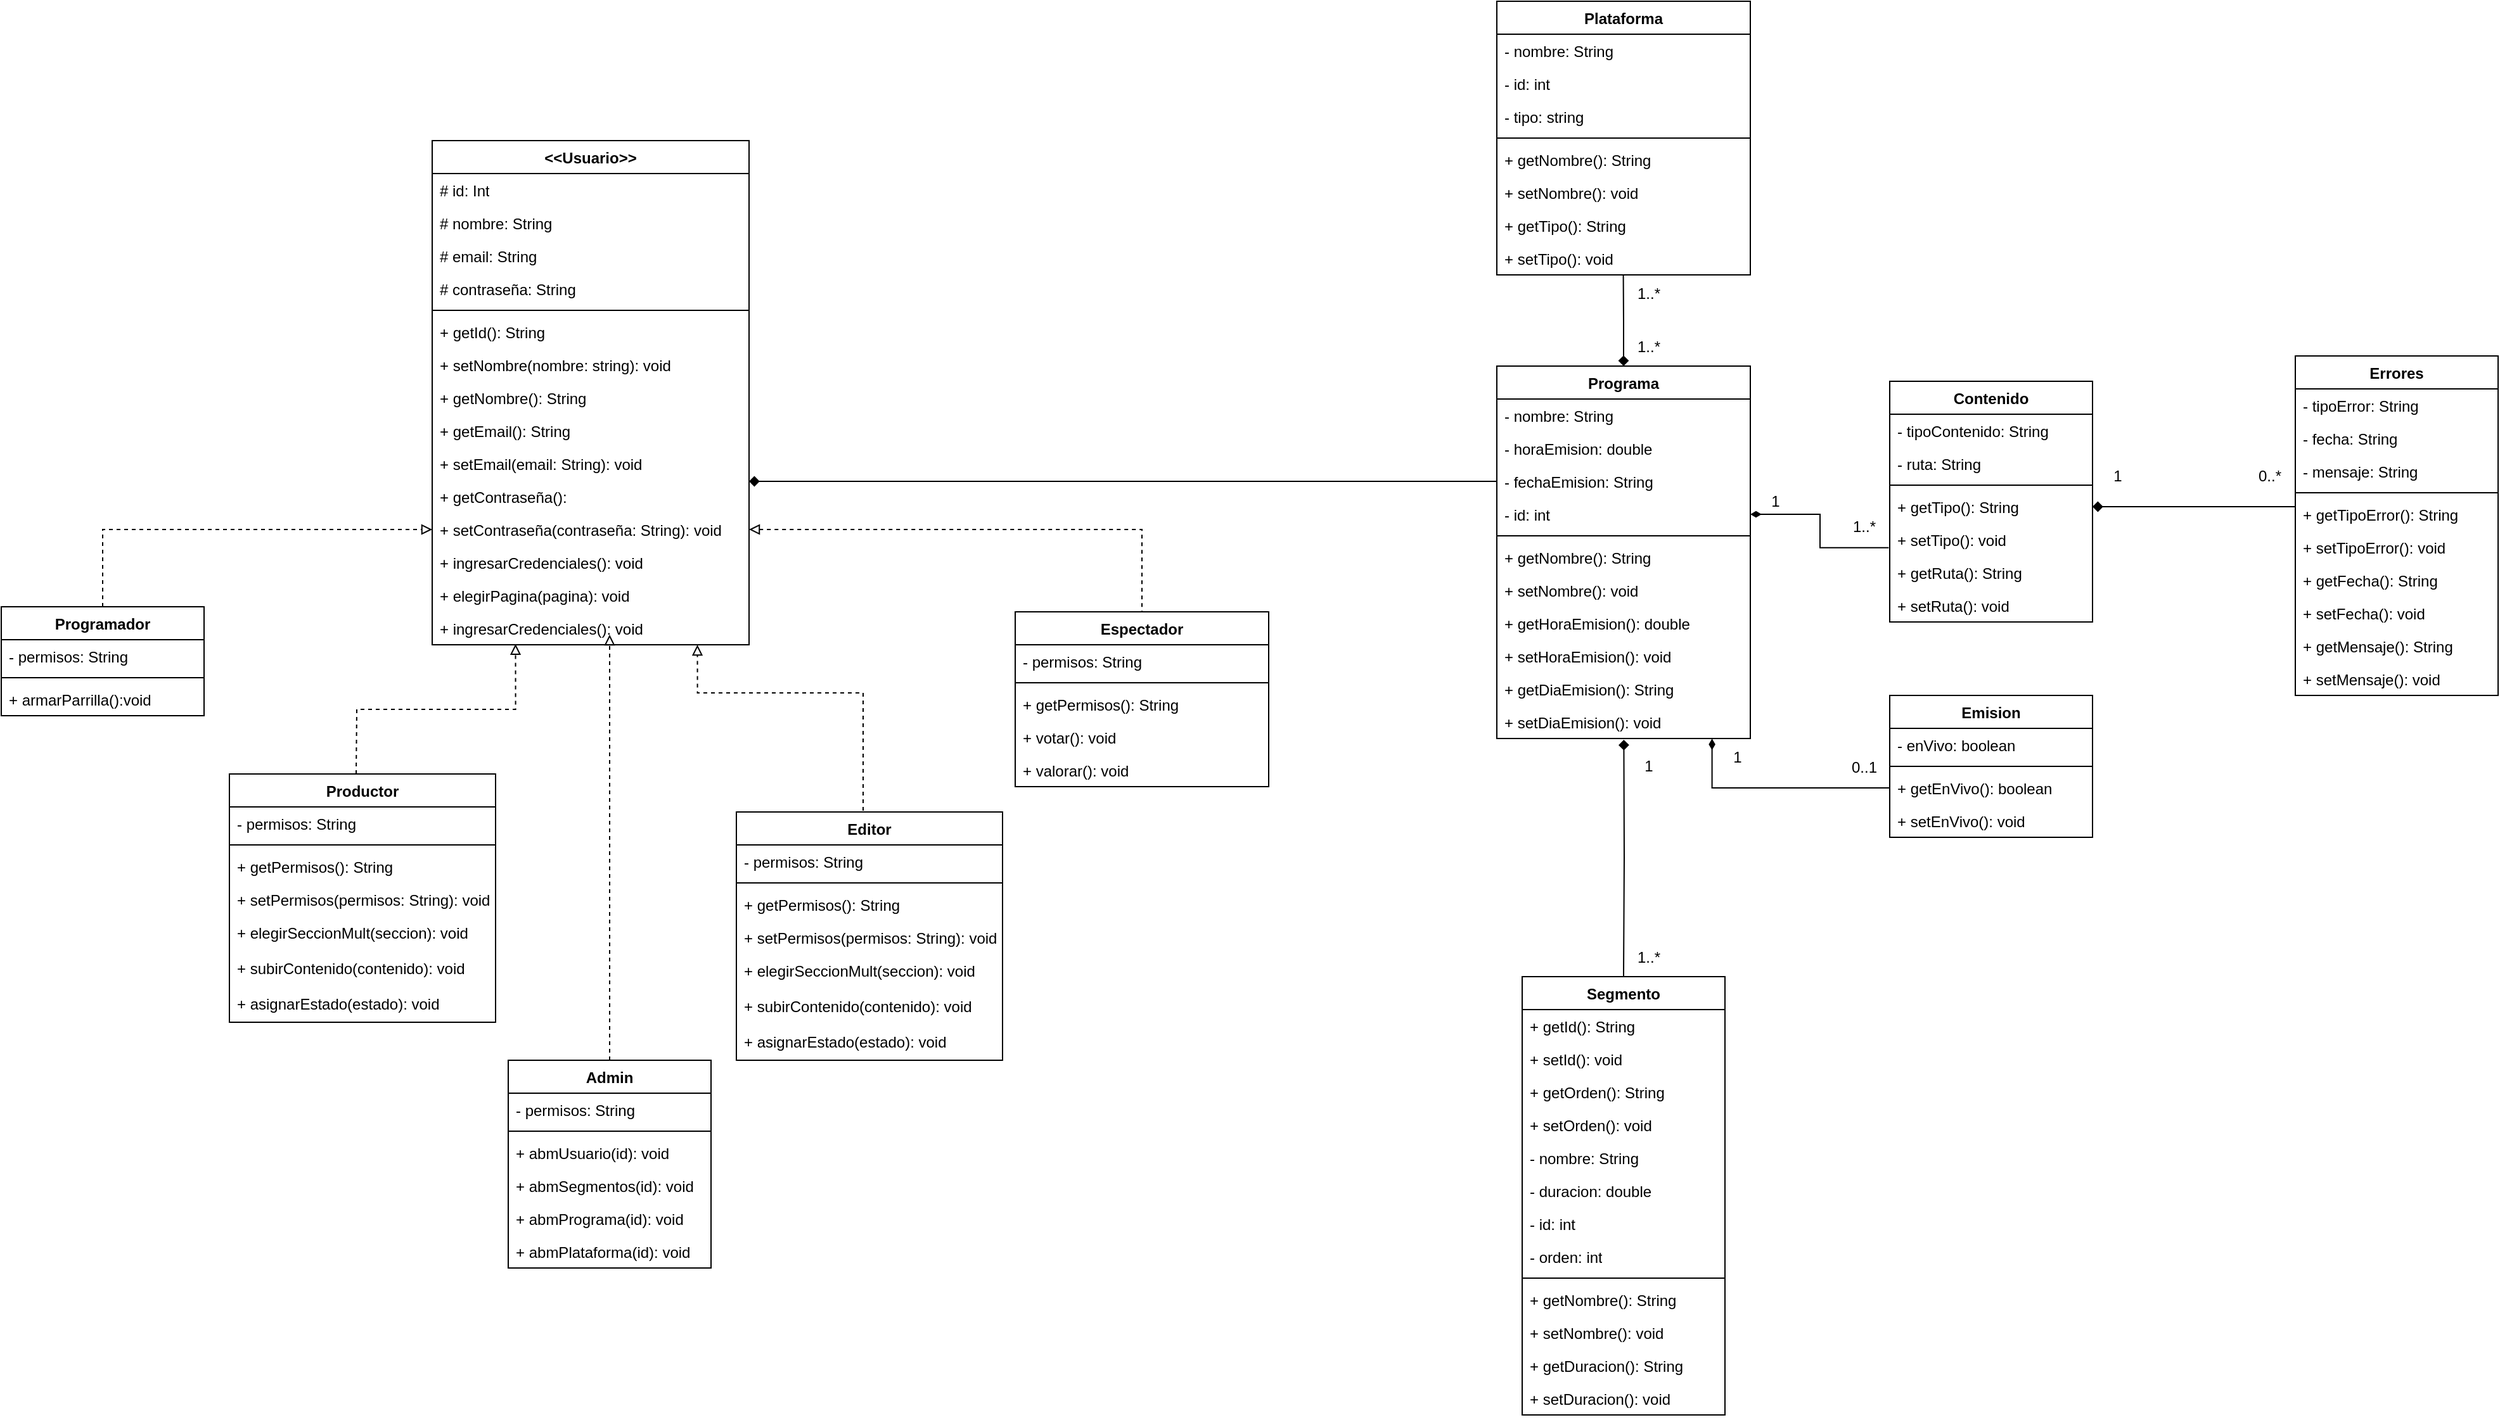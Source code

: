<mxfile version="28.2.7">
  <diagram name="Página-1" id="DUfIWcrAdOM1s5DsT9eC">
    <mxGraphModel dx="1106" dy="605" grid="1" gridSize="10" guides="1" tooltips="1" connect="1" arrows="1" fold="1" page="1" pageScale="1" pageWidth="827" pageHeight="1169" math="0" shadow="0">
      <root>
        <mxCell id="0" />
        <mxCell id="1" parent="0" />
        <mxCell id="PVUA96KMSHRxaUoYjwQv-1" value="Programa" style="swimlane;fontStyle=1;align=center;verticalAlign=top;childLayout=stackLayout;horizontal=1;startSize=26;horizontalStack=0;resizeParent=1;resizeParentMax=0;resizeLast=0;collapsible=1;marginBottom=0;whiteSpace=wrap;html=1;" vertex="1" parent="1">
          <mxGeometry x="1420" y="308" width="200" height="294" as="geometry" />
        </mxCell>
        <mxCell id="PVUA96KMSHRxaUoYjwQv-2" value="- nombre: String" style="text;strokeColor=none;fillColor=none;align=left;verticalAlign=top;spacingLeft=4;spacingRight=4;overflow=hidden;rotatable=0;points=[[0,0.5],[1,0.5]];portConstraint=eastwest;whiteSpace=wrap;html=1;" vertex="1" parent="PVUA96KMSHRxaUoYjwQv-1">
          <mxGeometry y="26" width="200" height="26" as="geometry" />
        </mxCell>
        <mxCell id="PVUA96KMSHRxaUoYjwQv-3" value="- horaEmision: double" style="text;strokeColor=none;fillColor=none;align=left;verticalAlign=top;spacingLeft=4;spacingRight=4;overflow=hidden;rotatable=0;points=[[0,0.5],[1,0.5]];portConstraint=eastwest;whiteSpace=wrap;html=1;" vertex="1" parent="PVUA96KMSHRxaUoYjwQv-1">
          <mxGeometry y="52" width="200" height="26" as="geometry" />
        </mxCell>
        <mxCell id="PVUA96KMSHRxaUoYjwQv-4" value="- fechaEmision: String" style="text;strokeColor=none;fillColor=none;align=left;verticalAlign=top;spacingLeft=4;spacingRight=4;overflow=hidden;rotatable=0;points=[[0,0.5],[1,0.5]];portConstraint=eastwest;whiteSpace=wrap;html=1;" vertex="1" parent="PVUA96KMSHRxaUoYjwQv-1">
          <mxGeometry y="78" width="200" height="26" as="geometry" />
        </mxCell>
        <mxCell id="PVUA96KMSHRxaUoYjwQv-5" value="- id: int" style="text;strokeColor=none;fillColor=none;align=left;verticalAlign=top;spacingLeft=4;spacingRight=4;overflow=hidden;rotatable=0;points=[[0,0.5],[1,0.5]];portConstraint=eastwest;whiteSpace=wrap;html=1;" vertex="1" parent="PVUA96KMSHRxaUoYjwQv-1">
          <mxGeometry y="104" width="200" height="26" as="geometry" />
        </mxCell>
        <mxCell id="PVUA96KMSHRxaUoYjwQv-6" value="" style="line;strokeWidth=1;fillColor=none;align=left;verticalAlign=middle;spacingTop=-1;spacingLeft=3;spacingRight=3;rotatable=0;labelPosition=right;points=[];portConstraint=eastwest;strokeColor=inherit;" vertex="1" parent="PVUA96KMSHRxaUoYjwQv-1">
          <mxGeometry y="130" width="200" height="8" as="geometry" />
        </mxCell>
        <mxCell id="PVUA96KMSHRxaUoYjwQv-7" value="+ getNombre(): String" style="text;strokeColor=none;fillColor=none;align=left;verticalAlign=top;spacingLeft=4;spacingRight=4;overflow=hidden;rotatable=0;points=[[0,0.5],[1,0.5]];portConstraint=eastwest;whiteSpace=wrap;html=1;" vertex="1" parent="PVUA96KMSHRxaUoYjwQv-1">
          <mxGeometry y="138" width="200" height="26" as="geometry" />
        </mxCell>
        <mxCell id="PVUA96KMSHRxaUoYjwQv-8" value="+ setNombre(): void" style="text;strokeColor=none;fillColor=none;align=left;verticalAlign=top;spacingLeft=4;spacingRight=4;overflow=hidden;rotatable=0;points=[[0,0.5],[1,0.5]];portConstraint=eastwest;whiteSpace=wrap;html=1;" vertex="1" parent="PVUA96KMSHRxaUoYjwQv-1">
          <mxGeometry y="164" width="200" height="26" as="geometry" />
        </mxCell>
        <mxCell id="PVUA96KMSHRxaUoYjwQv-9" value="+ getHoraEmision(): double" style="text;strokeColor=none;fillColor=none;align=left;verticalAlign=top;spacingLeft=4;spacingRight=4;overflow=hidden;rotatable=0;points=[[0,0.5],[1,0.5]];portConstraint=eastwest;whiteSpace=wrap;html=1;" vertex="1" parent="PVUA96KMSHRxaUoYjwQv-1">
          <mxGeometry y="190" width="200" height="26" as="geometry" />
        </mxCell>
        <mxCell id="PVUA96KMSHRxaUoYjwQv-10" value="+ setHoraEmision(): void" style="text;strokeColor=none;fillColor=none;align=left;verticalAlign=top;spacingLeft=4;spacingRight=4;overflow=hidden;rotatable=0;points=[[0,0.5],[1,0.5]];portConstraint=eastwest;whiteSpace=wrap;html=1;" vertex="1" parent="PVUA96KMSHRxaUoYjwQv-1">
          <mxGeometry y="216" width="200" height="26" as="geometry" />
        </mxCell>
        <mxCell id="PVUA96KMSHRxaUoYjwQv-11" value="+ getDiaEmision(): String" style="text;strokeColor=none;fillColor=none;align=left;verticalAlign=top;spacingLeft=4;spacingRight=4;overflow=hidden;rotatable=0;points=[[0,0.5],[1,0.5]];portConstraint=eastwest;whiteSpace=wrap;html=1;" vertex="1" parent="PVUA96KMSHRxaUoYjwQv-1">
          <mxGeometry y="242" width="200" height="26" as="geometry" />
        </mxCell>
        <mxCell id="PVUA96KMSHRxaUoYjwQv-12" value="+ setDiaEmision(): void" style="text;strokeColor=none;fillColor=none;align=left;verticalAlign=top;spacingLeft=4;spacingRight=4;overflow=hidden;rotatable=0;points=[[0,0.5],[1,0.5]];portConstraint=eastwest;whiteSpace=wrap;html=1;" vertex="1" parent="PVUA96KMSHRxaUoYjwQv-1">
          <mxGeometry y="268" width="200" height="26" as="geometry" />
        </mxCell>
        <mxCell id="PVUA96KMSHRxaUoYjwQv-13" value="Segmento" style="swimlane;fontStyle=1;align=center;verticalAlign=top;childLayout=stackLayout;horizontal=1;startSize=26;horizontalStack=0;resizeParent=1;resizeParentMax=0;resizeLast=0;collapsible=1;marginBottom=0;whiteSpace=wrap;html=1;" vertex="1" parent="1">
          <mxGeometry x="1440" y="790" width="160" height="346" as="geometry" />
        </mxCell>
        <mxCell id="PVUA96KMSHRxaUoYjwQv-14" value="+ getId(): String" style="text;strokeColor=none;fillColor=none;align=left;verticalAlign=top;spacingLeft=4;spacingRight=4;overflow=hidden;rotatable=0;points=[[0,0.5],[1,0.5]];portConstraint=eastwest;whiteSpace=wrap;html=1;" vertex="1" parent="PVUA96KMSHRxaUoYjwQv-13">
          <mxGeometry y="26" width="160" height="26" as="geometry" />
        </mxCell>
        <mxCell id="PVUA96KMSHRxaUoYjwQv-15" value="+ setId(): void" style="text;strokeColor=none;fillColor=none;align=left;verticalAlign=top;spacingLeft=4;spacingRight=4;overflow=hidden;rotatable=0;points=[[0,0.5],[1,0.5]];portConstraint=eastwest;whiteSpace=wrap;html=1;" vertex="1" parent="PVUA96KMSHRxaUoYjwQv-13">
          <mxGeometry y="52" width="160" height="26" as="geometry" />
        </mxCell>
        <mxCell id="PVUA96KMSHRxaUoYjwQv-16" value="+ getOrden(): String" style="text;strokeColor=none;fillColor=none;align=left;verticalAlign=top;spacingLeft=4;spacingRight=4;overflow=hidden;rotatable=0;points=[[0,0.5],[1,0.5]];portConstraint=eastwest;whiteSpace=wrap;html=1;" vertex="1" parent="PVUA96KMSHRxaUoYjwQv-13">
          <mxGeometry y="78" width="160" height="26" as="geometry" />
        </mxCell>
        <mxCell id="PVUA96KMSHRxaUoYjwQv-17" value="+ setOrden(): void" style="text;strokeColor=none;fillColor=none;align=left;verticalAlign=top;spacingLeft=4;spacingRight=4;overflow=hidden;rotatable=0;points=[[0,0.5],[1,0.5]];portConstraint=eastwest;whiteSpace=wrap;html=1;" vertex="1" parent="PVUA96KMSHRxaUoYjwQv-13">
          <mxGeometry y="104" width="160" height="26" as="geometry" />
        </mxCell>
        <mxCell id="PVUA96KMSHRxaUoYjwQv-18" value="- nombre: String" style="text;strokeColor=none;fillColor=none;align=left;verticalAlign=top;spacingLeft=4;spacingRight=4;overflow=hidden;rotatable=0;points=[[0,0.5],[1,0.5]];portConstraint=eastwest;whiteSpace=wrap;html=1;" vertex="1" parent="PVUA96KMSHRxaUoYjwQv-13">
          <mxGeometry y="130" width="160" height="26" as="geometry" />
        </mxCell>
        <mxCell id="PVUA96KMSHRxaUoYjwQv-19" value="- duracion: double" style="text;strokeColor=none;fillColor=none;align=left;verticalAlign=top;spacingLeft=4;spacingRight=4;overflow=hidden;rotatable=0;points=[[0,0.5],[1,0.5]];portConstraint=eastwest;whiteSpace=wrap;html=1;" vertex="1" parent="PVUA96KMSHRxaUoYjwQv-13">
          <mxGeometry y="156" width="160" height="26" as="geometry" />
        </mxCell>
        <mxCell id="PVUA96KMSHRxaUoYjwQv-20" value="- id: int" style="text;strokeColor=none;fillColor=none;align=left;verticalAlign=top;spacingLeft=4;spacingRight=4;overflow=hidden;rotatable=0;points=[[0,0.5],[1,0.5]];portConstraint=eastwest;whiteSpace=wrap;html=1;" vertex="1" parent="PVUA96KMSHRxaUoYjwQv-13">
          <mxGeometry y="182" width="160" height="26" as="geometry" />
        </mxCell>
        <mxCell id="PVUA96KMSHRxaUoYjwQv-21" value="- orden: int" style="text;strokeColor=none;fillColor=none;align=left;verticalAlign=top;spacingLeft=4;spacingRight=4;overflow=hidden;rotatable=0;points=[[0,0.5],[1,0.5]];portConstraint=eastwest;whiteSpace=wrap;html=1;" vertex="1" parent="PVUA96KMSHRxaUoYjwQv-13">
          <mxGeometry y="208" width="160" height="26" as="geometry" />
        </mxCell>
        <mxCell id="PVUA96KMSHRxaUoYjwQv-22" value="" style="line;strokeWidth=1;fillColor=none;align=left;verticalAlign=middle;spacingTop=-1;spacingLeft=3;spacingRight=3;rotatable=0;labelPosition=right;points=[];portConstraint=eastwest;strokeColor=inherit;" vertex="1" parent="PVUA96KMSHRxaUoYjwQv-13">
          <mxGeometry y="234" width="160" height="8" as="geometry" />
        </mxCell>
        <mxCell id="PVUA96KMSHRxaUoYjwQv-23" value="+ getNombre(): String" style="text;strokeColor=none;fillColor=none;align=left;verticalAlign=top;spacingLeft=4;spacingRight=4;overflow=hidden;rotatable=0;points=[[0,0.5],[1,0.5]];portConstraint=eastwest;whiteSpace=wrap;html=1;" vertex="1" parent="PVUA96KMSHRxaUoYjwQv-13">
          <mxGeometry y="242" width="160" height="26" as="geometry" />
        </mxCell>
        <mxCell id="PVUA96KMSHRxaUoYjwQv-24" value="+ setNombre(): void" style="text;strokeColor=none;fillColor=none;align=left;verticalAlign=top;spacingLeft=4;spacingRight=4;overflow=hidden;rotatable=0;points=[[0,0.5],[1,0.5]];portConstraint=eastwest;whiteSpace=wrap;html=1;" vertex="1" parent="PVUA96KMSHRxaUoYjwQv-13">
          <mxGeometry y="268" width="160" height="26" as="geometry" />
        </mxCell>
        <mxCell id="PVUA96KMSHRxaUoYjwQv-25" value="+ getDuracion(): String" style="text;strokeColor=none;fillColor=none;align=left;verticalAlign=top;spacingLeft=4;spacingRight=4;overflow=hidden;rotatable=0;points=[[0,0.5],[1,0.5]];portConstraint=eastwest;whiteSpace=wrap;html=1;" vertex="1" parent="PVUA96KMSHRxaUoYjwQv-13">
          <mxGeometry y="294" width="160" height="26" as="geometry" />
        </mxCell>
        <mxCell id="PVUA96KMSHRxaUoYjwQv-26" value="+ setDuracion(): void" style="text;strokeColor=none;fillColor=none;align=left;verticalAlign=top;spacingLeft=4;spacingRight=4;overflow=hidden;rotatable=0;points=[[0,0.5],[1,0.5]];portConstraint=eastwest;whiteSpace=wrap;html=1;" vertex="1" parent="PVUA96KMSHRxaUoYjwQv-13">
          <mxGeometry y="320" width="160" height="26" as="geometry" />
        </mxCell>
        <mxCell id="PVUA96KMSHRxaUoYjwQv-27" value="Contenido" style="swimlane;fontStyle=1;align=center;verticalAlign=top;childLayout=stackLayout;horizontal=1;startSize=26;horizontalStack=0;resizeParent=1;resizeParentMax=0;resizeLast=0;collapsible=1;marginBottom=0;whiteSpace=wrap;html=1;" vertex="1" parent="1">
          <mxGeometry x="1730" y="320" width="160" height="190" as="geometry" />
        </mxCell>
        <mxCell id="PVUA96KMSHRxaUoYjwQv-28" value="- tipoContenido: String" style="text;strokeColor=none;fillColor=none;align=left;verticalAlign=top;spacingLeft=4;spacingRight=4;overflow=hidden;rotatable=0;points=[[0,0.5],[1,0.5]];portConstraint=eastwest;whiteSpace=wrap;html=1;" vertex="1" parent="PVUA96KMSHRxaUoYjwQv-27">
          <mxGeometry y="26" width="160" height="26" as="geometry" />
        </mxCell>
        <mxCell id="PVUA96KMSHRxaUoYjwQv-29" value="- ruta: String" style="text;strokeColor=none;fillColor=none;align=left;verticalAlign=top;spacingLeft=4;spacingRight=4;overflow=hidden;rotatable=0;points=[[0,0.5],[1,0.5]];portConstraint=eastwest;whiteSpace=wrap;html=1;" vertex="1" parent="PVUA96KMSHRxaUoYjwQv-27">
          <mxGeometry y="52" width="160" height="26" as="geometry" />
        </mxCell>
        <mxCell id="PVUA96KMSHRxaUoYjwQv-30" value="" style="line;strokeWidth=1;fillColor=none;align=left;verticalAlign=middle;spacingTop=-1;spacingLeft=3;spacingRight=3;rotatable=0;labelPosition=right;points=[];portConstraint=eastwest;strokeColor=inherit;" vertex="1" parent="PVUA96KMSHRxaUoYjwQv-27">
          <mxGeometry y="78" width="160" height="8" as="geometry" />
        </mxCell>
        <mxCell id="PVUA96KMSHRxaUoYjwQv-31" value="+ getTipo(): String" style="text;strokeColor=none;fillColor=none;align=left;verticalAlign=top;spacingLeft=4;spacingRight=4;overflow=hidden;rotatable=0;points=[[0,0.5],[1,0.5]];portConstraint=eastwest;whiteSpace=wrap;html=1;" vertex="1" parent="PVUA96KMSHRxaUoYjwQv-27">
          <mxGeometry y="86" width="160" height="26" as="geometry" />
        </mxCell>
        <mxCell id="PVUA96KMSHRxaUoYjwQv-32" value="+ setTipo(): void" style="text;strokeColor=none;fillColor=none;align=left;verticalAlign=top;spacingLeft=4;spacingRight=4;overflow=hidden;rotatable=0;points=[[0,0.5],[1,0.5]];portConstraint=eastwest;whiteSpace=wrap;html=1;" vertex="1" parent="PVUA96KMSHRxaUoYjwQv-27">
          <mxGeometry y="112" width="160" height="26" as="geometry" />
        </mxCell>
        <mxCell id="PVUA96KMSHRxaUoYjwQv-33" value="+ getRuta(): String" style="text;strokeColor=none;fillColor=none;align=left;verticalAlign=top;spacingLeft=4;spacingRight=4;overflow=hidden;rotatable=0;points=[[0,0.5],[1,0.5]];portConstraint=eastwest;whiteSpace=wrap;html=1;" vertex="1" parent="PVUA96KMSHRxaUoYjwQv-27">
          <mxGeometry y="138" width="160" height="26" as="geometry" />
        </mxCell>
        <mxCell id="PVUA96KMSHRxaUoYjwQv-34" value="+ setRuta(): void" style="text;strokeColor=none;fillColor=none;align=left;verticalAlign=top;spacingLeft=4;spacingRight=4;overflow=hidden;rotatable=0;points=[[0,0.5],[1,0.5]];portConstraint=eastwest;whiteSpace=wrap;html=1;" vertex="1" parent="PVUA96KMSHRxaUoYjwQv-27">
          <mxGeometry y="164" width="160" height="26" as="geometry" />
        </mxCell>
        <mxCell id="PVUA96KMSHRxaUoYjwQv-35" value="Emision" style="swimlane;fontStyle=1;align=center;verticalAlign=top;childLayout=stackLayout;horizontal=1;startSize=26;horizontalStack=0;resizeParent=1;resizeParentMax=0;resizeLast=0;collapsible=1;marginBottom=0;whiteSpace=wrap;html=1;" vertex="1" parent="1">
          <mxGeometry x="1730" y="568" width="160" height="112" as="geometry" />
        </mxCell>
        <mxCell id="PVUA96KMSHRxaUoYjwQv-36" value="- enVivo: boolean" style="text;strokeColor=none;fillColor=none;align=left;verticalAlign=top;spacingLeft=4;spacingRight=4;overflow=hidden;rotatable=0;points=[[0,0.5],[1,0.5]];portConstraint=eastwest;whiteSpace=wrap;html=1;" vertex="1" parent="PVUA96KMSHRxaUoYjwQv-35">
          <mxGeometry y="26" width="160" height="26" as="geometry" />
        </mxCell>
        <mxCell id="PVUA96KMSHRxaUoYjwQv-37" value="" style="line;strokeWidth=1;fillColor=none;align=left;verticalAlign=middle;spacingTop=-1;spacingLeft=3;spacingRight=3;rotatable=0;labelPosition=right;points=[];portConstraint=eastwest;strokeColor=inherit;" vertex="1" parent="PVUA96KMSHRxaUoYjwQv-35">
          <mxGeometry y="52" width="160" height="8" as="geometry" />
        </mxCell>
        <mxCell id="PVUA96KMSHRxaUoYjwQv-38" value="+ getEnVivo(): boolean" style="text;strokeColor=none;fillColor=none;align=left;verticalAlign=top;spacingLeft=4;spacingRight=4;overflow=hidden;rotatable=0;points=[[0,0.5],[1,0.5]];portConstraint=eastwest;whiteSpace=wrap;html=1;" vertex="1" parent="PVUA96KMSHRxaUoYjwQv-35">
          <mxGeometry y="60" width="160" height="26" as="geometry" />
        </mxCell>
        <mxCell id="PVUA96KMSHRxaUoYjwQv-39" value="+ setEnVivo(): void" style="text;strokeColor=none;fillColor=none;align=left;verticalAlign=top;spacingLeft=4;spacingRight=4;overflow=hidden;rotatable=0;points=[[0,0.5],[1,0.5]];portConstraint=eastwest;whiteSpace=wrap;html=1;" vertex="1" parent="PVUA96KMSHRxaUoYjwQv-35">
          <mxGeometry y="86" width="160" height="26" as="geometry" />
        </mxCell>
        <mxCell id="PVUA96KMSHRxaUoYjwQv-40" value="&amp;lt;&amp;lt;Usuario&amp;gt;&amp;gt;" style="swimlane;fontStyle=1;align=center;verticalAlign=top;childLayout=stackLayout;horizontal=1;startSize=26;horizontalStack=0;resizeParent=1;resizeParentMax=0;resizeLast=0;collapsible=1;marginBottom=0;whiteSpace=wrap;html=1;" vertex="1" parent="1">
          <mxGeometry x="580" y="130" width="250" height="398" as="geometry" />
        </mxCell>
        <mxCell id="PVUA96KMSHRxaUoYjwQv-41" value="# id: Int" style="text;strokeColor=none;fillColor=none;align=left;verticalAlign=top;spacingLeft=4;spacingRight=4;overflow=hidden;rotatable=0;points=[[0,0.5],[1,0.5]];portConstraint=eastwest;whiteSpace=wrap;html=1;" vertex="1" parent="PVUA96KMSHRxaUoYjwQv-40">
          <mxGeometry y="26" width="250" height="26" as="geometry" />
        </mxCell>
        <mxCell id="PVUA96KMSHRxaUoYjwQv-42" value="# nombre: String&lt;div&gt;&lt;br&gt;&lt;/div&gt;" style="text;strokeColor=none;fillColor=none;align=left;verticalAlign=top;spacingLeft=4;spacingRight=4;overflow=hidden;rotatable=0;points=[[0,0.5],[1,0.5]];portConstraint=eastwest;whiteSpace=wrap;html=1;" vertex="1" parent="PVUA96KMSHRxaUoYjwQv-40">
          <mxGeometry y="52" width="250" height="26" as="geometry" />
        </mxCell>
        <mxCell id="PVUA96KMSHRxaUoYjwQv-43" value="# email: String&lt;div&gt;&lt;br&gt;&lt;div&gt;&lt;br&gt;&lt;/div&gt;&lt;/div&gt;" style="text;strokeColor=none;fillColor=none;align=left;verticalAlign=top;spacingLeft=4;spacingRight=4;overflow=hidden;rotatable=0;points=[[0,0.5],[1,0.5]];portConstraint=eastwest;whiteSpace=wrap;html=1;" vertex="1" parent="PVUA96KMSHRxaUoYjwQv-40">
          <mxGeometry y="78" width="250" height="26" as="geometry" />
        </mxCell>
        <mxCell id="PVUA96KMSHRxaUoYjwQv-44" value="&lt;div&gt;&lt;div&gt;# contraseña: String&lt;/div&gt;&lt;/div&gt;" style="text;strokeColor=none;fillColor=none;align=left;verticalAlign=top;spacingLeft=4;spacingRight=4;overflow=hidden;rotatable=0;points=[[0,0.5],[1,0.5]];portConstraint=eastwest;whiteSpace=wrap;html=1;" vertex="1" parent="PVUA96KMSHRxaUoYjwQv-40">
          <mxGeometry y="104" width="250" height="26" as="geometry" />
        </mxCell>
        <mxCell id="PVUA96KMSHRxaUoYjwQv-45" value="" style="line;strokeWidth=1;fillColor=none;align=left;verticalAlign=middle;spacingTop=-1;spacingLeft=3;spacingRight=3;rotatable=0;labelPosition=right;points=[];portConstraint=eastwest;strokeColor=inherit;" vertex="1" parent="PVUA96KMSHRxaUoYjwQv-40">
          <mxGeometry y="130" width="250" height="8" as="geometry" />
        </mxCell>
        <mxCell id="PVUA96KMSHRxaUoYjwQv-46" value="+ getId(): String" style="text;strokeColor=none;fillColor=none;align=left;verticalAlign=top;spacingLeft=4;spacingRight=4;overflow=hidden;rotatable=0;points=[[0,0.5],[1,0.5]];portConstraint=eastwest;whiteSpace=wrap;html=1;" vertex="1" parent="PVUA96KMSHRxaUoYjwQv-40">
          <mxGeometry y="138" width="250" height="26" as="geometry" />
        </mxCell>
        <mxCell id="PVUA96KMSHRxaUoYjwQv-47" value="+ setNombre(nombre: string): void" style="text;strokeColor=none;fillColor=none;align=left;verticalAlign=top;spacingLeft=4;spacingRight=4;overflow=hidden;rotatable=0;points=[[0,0.5],[1,0.5]];portConstraint=eastwest;whiteSpace=wrap;html=1;" vertex="1" parent="PVUA96KMSHRxaUoYjwQv-40">
          <mxGeometry y="164" width="250" height="26" as="geometry" />
        </mxCell>
        <mxCell id="PVUA96KMSHRxaUoYjwQv-48" value="+ getNombre(): String" style="text;strokeColor=none;fillColor=none;align=left;verticalAlign=top;spacingLeft=4;spacingRight=4;overflow=hidden;rotatable=0;points=[[0,0.5],[1,0.5]];portConstraint=eastwest;whiteSpace=wrap;html=1;" vertex="1" parent="PVUA96KMSHRxaUoYjwQv-40">
          <mxGeometry y="190" width="250" height="26" as="geometry" />
        </mxCell>
        <mxCell id="PVUA96KMSHRxaUoYjwQv-49" value="+ getEmail(): String" style="text;strokeColor=none;fillColor=none;align=left;verticalAlign=top;spacingLeft=4;spacingRight=4;overflow=hidden;rotatable=0;points=[[0,0.5],[1,0.5]];portConstraint=eastwest;whiteSpace=wrap;html=1;" vertex="1" parent="PVUA96KMSHRxaUoYjwQv-40">
          <mxGeometry y="216" width="250" height="26" as="geometry" />
        </mxCell>
        <mxCell id="PVUA96KMSHRxaUoYjwQv-50" value="+ setEmail(email: String): void" style="text;strokeColor=none;fillColor=none;align=left;verticalAlign=top;spacingLeft=4;spacingRight=4;overflow=hidden;rotatable=0;points=[[0,0.5],[1,0.5]];portConstraint=eastwest;whiteSpace=wrap;html=1;" vertex="1" parent="PVUA96KMSHRxaUoYjwQv-40">
          <mxGeometry y="242" width="250" height="26" as="geometry" />
        </mxCell>
        <mxCell id="PVUA96KMSHRxaUoYjwQv-51" value="+ getContraseña():&amp;nbsp;" style="text;strokeColor=none;fillColor=none;align=left;verticalAlign=top;spacingLeft=4;spacingRight=4;overflow=hidden;rotatable=0;points=[[0,0.5],[1,0.5]];portConstraint=eastwest;whiteSpace=wrap;html=1;" vertex="1" parent="PVUA96KMSHRxaUoYjwQv-40">
          <mxGeometry y="268" width="250" height="26" as="geometry" />
        </mxCell>
        <mxCell id="PVUA96KMSHRxaUoYjwQv-52" value="+ setContraseña(contraseña: String): void" style="text;strokeColor=none;fillColor=none;align=left;verticalAlign=top;spacingLeft=4;spacingRight=4;overflow=hidden;rotatable=0;points=[[0,0.5],[1,0.5]];portConstraint=eastwest;whiteSpace=wrap;html=1;" vertex="1" parent="PVUA96KMSHRxaUoYjwQv-40">
          <mxGeometry y="294" width="250" height="26" as="geometry" />
        </mxCell>
        <mxCell id="PVUA96KMSHRxaUoYjwQv-53" value="+ ingresarCredenciales(): void" style="text;strokeColor=none;fillColor=none;align=left;verticalAlign=top;spacingLeft=4;spacingRight=4;overflow=hidden;rotatable=0;points=[[0,0.5],[1,0.5]];portConstraint=eastwest;whiteSpace=wrap;html=1;" vertex="1" parent="PVUA96KMSHRxaUoYjwQv-40">
          <mxGeometry y="320" width="250" height="26" as="geometry" />
        </mxCell>
        <mxCell id="PVUA96KMSHRxaUoYjwQv-54" value="+ elegirPagina(pagina): void" style="text;strokeColor=none;fillColor=none;align=left;verticalAlign=top;spacingLeft=4;spacingRight=4;overflow=hidden;rotatable=0;points=[[0,0.5],[1,0.5]];portConstraint=eastwest;whiteSpace=wrap;html=1;" vertex="1" parent="PVUA96KMSHRxaUoYjwQv-40">
          <mxGeometry y="346" width="250" height="26" as="geometry" />
        </mxCell>
        <mxCell id="PVUA96KMSHRxaUoYjwQv-55" value="+ ingresarCredenciales(): void" style="text;strokeColor=none;fillColor=none;align=left;verticalAlign=top;spacingLeft=4;spacingRight=4;overflow=hidden;rotatable=0;points=[[0,0.5],[1,0.5]];portConstraint=eastwest;whiteSpace=wrap;html=1;" vertex="1" parent="PVUA96KMSHRxaUoYjwQv-40">
          <mxGeometry y="372" width="250" height="26" as="geometry" />
        </mxCell>
        <mxCell id="PVUA96KMSHRxaUoYjwQv-56" value="Espectador" style="swimlane;fontStyle=1;align=center;verticalAlign=top;childLayout=stackLayout;horizontal=1;startSize=26;horizontalStack=0;resizeParent=1;resizeParentMax=0;resizeLast=0;collapsible=1;marginBottom=0;whiteSpace=wrap;html=1;" vertex="1" parent="1">
          <mxGeometry x="1040" y="502" width="200" height="138" as="geometry" />
        </mxCell>
        <mxCell id="PVUA96KMSHRxaUoYjwQv-57" value="- permisos: String" style="text;strokeColor=none;fillColor=none;align=left;verticalAlign=top;spacingLeft=4;spacingRight=4;overflow=hidden;rotatable=0;points=[[0,0.5],[1,0.5]];portConstraint=eastwest;whiteSpace=wrap;html=1;" vertex="1" parent="PVUA96KMSHRxaUoYjwQv-56">
          <mxGeometry y="26" width="200" height="26" as="geometry" />
        </mxCell>
        <mxCell id="PVUA96KMSHRxaUoYjwQv-58" value="" style="line;strokeWidth=1;fillColor=none;align=left;verticalAlign=middle;spacingTop=-1;spacingLeft=3;spacingRight=3;rotatable=0;labelPosition=right;points=[];portConstraint=eastwest;strokeColor=inherit;" vertex="1" parent="PVUA96KMSHRxaUoYjwQv-56">
          <mxGeometry y="52" width="200" height="8" as="geometry" />
        </mxCell>
        <mxCell id="PVUA96KMSHRxaUoYjwQv-59" value="+ getPermisos(): String" style="text;strokeColor=none;fillColor=none;align=left;verticalAlign=top;spacingLeft=4;spacingRight=4;overflow=hidden;rotatable=0;points=[[0,0.5],[1,0.5]];portConstraint=eastwest;whiteSpace=wrap;html=1;" vertex="1" parent="PVUA96KMSHRxaUoYjwQv-56">
          <mxGeometry y="60" width="200" height="26" as="geometry" />
        </mxCell>
        <mxCell id="PVUA96KMSHRxaUoYjwQv-60" value="+ votar(): void" style="text;strokeColor=none;fillColor=none;align=left;verticalAlign=top;spacingLeft=4;spacingRight=4;overflow=hidden;rotatable=0;points=[[0,0.5],[1,0.5]];portConstraint=eastwest;whiteSpace=wrap;html=1;" vertex="1" parent="PVUA96KMSHRxaUoYjwQv-56">
          <mxGeometry y="86" width="200" height="26" as="geometry" />
        </mxCell>
        <mxCell id="PVUA96KMSHRxaUoYjwQv-61" value="+ valorar(): void" style="text;strokeColor=none;fillColor=none;align=left;verticalAlign=top;spacingLeft=4;spacingRight=4;overflow=hidden;rotatable=0;points=[[0,0.5],[1,0.5]];portConstraint=eastwest;whiteSpace=wrap;html=1;" vertex="1" parent="PVUA96KMSHRxaUoYjwQv-56">
          <mxGeometry y="112" width="200" height="26" as="geometry" />
        </mxCell>
        <mxCell id="PVUA96KMSHRxaUoYjwQv-62" style="edgeStyle=orthogonalEdgeStyle;rounded=0;orthogonalLoop=1;jettySize=auto;html=1;exitX=1;exitY=0.5;exitDx=0;exitDy=0;entryX=0.5;entryY=0;entryDx=0;entryDy=0;dashed=1;endArrow=none;endFill=0;startArrow=block;startFill=0;" edge="1" parent="1" source="PVUA96KMSHRxaUoYjwQv-52" target="PVUA96KMSHRxaUoYjwQv-56">
          <mxGeometry relative="1" as="geometry">
            <mxPoint x="940" y="620" as="targetPoint" />
          </mxGeometry>
        </mxCell>
        <mxCell id="PVUA96KMSHRxaUoYjwQv-63" style="edgeStyle=orthogonalEdgeStyle;rounded=0;orthogonalLoop=1;jettySize=auto;html=1;exitX=0.5;exitY=0;exitDx=0;exitDy=0;dashed=1;endArrow=block;endFill=0;" edge="1" parent="1" source="PVUA96KMSHRxaUoYjwQv-64" target="PVUA96KMSHRxaUoYjwQv-52">
          <mxGeometry relative="1" as="geometry" />
        </mxCell>
        <mxCell id="PVUA96KMSHRxaUoYjwQv-64" value="Programador" style="swimlane;fontStyle=1;align=center;verticalAlign=top;childLayout=stackLayout;horizontal=1;startSize=26;horizontalStack=0;resizeParent=1;resizeParentMax=0;resizeLast=0;collapsible=1;marginBottom=0;whiteSpace=wrap;html=1;" vertex="1" parent="1">
          <mxGeometry x="240" y="498" width="160" height="86" as="geometry" />
        </mxCell>
        <mxCell id="PVUA96KMSHRxaUoYjwQv-65" value="- permisos: String" style="text;strokeColor=none;fillColor=none;align=left;verticalAlign=top;spacingLeft=4;spacingRight=4;overflow=hidden;rotatable=0;points=[[0,0.5],[1,0.5]];portConstraint=eastwest;whiteSpace=wrap;html=1;" vertex="1" parent="PVUA96KMSHRxaUoYjwQv-64">
          <mxGeometry y="26" width="160" height="26" as="geometry" />
        </mxCell>
        <mxCell id="PVUA96KMSHRxaUoYjwQv-66" value="" style="line;strokeWidth=1;fillColor=none;align=left;verticalAlign=middle;spacingTop=-1;spacingLeft=3;spacingRight=3;rotatable=0;labelPosition=right;points=[];portConstraint=eastwest;strokeColor=inherit;" vertex="1" parent="PVUA96KMSHRxaUoYjwQv-64">
          <mxGeometry y="52" width="160" height="8" as="geometry" />
        </mxCell>
        <mxCell id="PVUA96KMSHRxaUoYjwQv-67" value="+ armarParrilla():void" style="text;strokeColor=none;fillColor=none;align=left;verticalAlign=top;spacingLeft=4;spacingRight=4;overflow=hidden;rotatable=0;points=[[0,0.5],[1,0.5]];portConstraint=eastwest;whiteSpace=wrap;html=1;" vertex="1" parent="PVUA96KMSHRxaUoYjwQv-64">
          <mxGeometry y="60" width="160" height="26" as="geometry" />
        </mxCell>
        <mxCell id="PVUA96KMSHRxaUoYjwQv-68" style="edgeStyle=orthogonalEdgeStyle;rounded=0;orthogonalLoop=1;jettySize=auto;html=1;exitX=0.5;exitY=0;exitDx=0;exitDy=0;endArrow=block;endFill=0;dashed=1;" edge="1" parent="1" source="PVUA96KMSHRxaUoYjwQv-69">
          <mxGeometry relative="1" as="geometry">
            <mxPoint x="720" y="520" as="targetPoint" />
          </mxGeometry>
        </mxCell>
        <mxCell id="PVUA96KMSHRxaUoYjwQv-69" value="Admin" style="swimlane;fontStyle=1;align=center;verticalAlign=top;childLayout=stackLayout;horizontal=1;startSize=26;horizontalStack=0;resizeParent=1;resizeParentMax=0;resizeLast=0;collapsible=1;marginBottom=0;whiteSpace=wrap;html=1;" vertex="1" parent="1">
          <mxGeometry x="640" y="856" width="160" height="164" as="geometry" />
        </mxCell>
        <mxCell id="PVUA96KMSHRxaUoYjwQv-70" value="- permisos: String" style="text;strokeColor=none;fillColor=none;align=left;verticalAlign=top;spacingLeft=4;spacingRight=4;overflow=hidden;rotatable=0;points=[[0,0.5],[1,0.5]];portConstraint=eastwest;whiteSpace=wrap;html=1;" vertex="1" parent="PVUA96KMSHRxaUoYjwQv-69">
          <mxGeometry y="26" width="160" height="26" as="geometry" />
        </mxCell>
        <mxCell id="PVUA96KMSHRxaUoYjwQv-71" value="" style="line;strokeWidth=1;fillColor=none;align=left;verticalAlign=middle;spacingTop=-1;spacingLeft=3;spacingRight=3;rotatable=0;labelPosition=right;points=[];portConstraint=eastwest;strokeColor=inherit;" vertex="1" parent="PVUA96KMSHRxaUoYjwQv-69">
          <mxGeometry y="52" width="160" height="8" as="geometry" />
        </mxCell>
        <mxCell id="PVUA96KMSHRxaUoYjwQv-72" value="+ abmUsuario(id): void" style="text;strokeColor=none;fillColor=none;align=left;verticalAlign=top;spacingLeft=4;spacingRight=4;overflow=hidden;rotatable=0;points=[[0,0.5],[1,0.5]];portConstraint=eastwest;whiteSpace=wrap;html=1;" vertex="1" parent="PVUA96KMSHRxaUoYjwQv-69">
          <mxGeometry y="60" width="160" height="26" as="geometry" />
        </mxCell>
        <mxCell id="PVUA96KMSHRxaUoYjwQv-73" value="+ abmSegmentos(id): void" style="text;strokeColor=none;fillColor=none;align=left;verticalAlign=top;spacingLeft=4;spacingRight=4;overflow=hidden;rotatable=0;points=[[0,0.5],[1,0.5]];portConstraint=eastwest;whiteSpace=wrap;html=1;" vertex="1" parent="PVUA96KMSHRxaUoYjwQv-69">
          <mxGeometry y="86" width="160" height="26" as="geometry" />
        </mxCell>
        <mxCell id="PVUA96KMSHRxaUoYjwQv-74" value="+ abmPrograma(id): void" style="text;strokeColor=none;fillColor=none;align=left;verticalAlign=top;spacingLeft=4;spacingRight=4;overflow=hidden;rotatable=0;points=[[0,0.5],[1,0.5]];portConstraint=eastwest;whiteSpace=wrap;html=1;" vertex="1" parent="PVUA96KMSHRxaUoYjwQv-69">
          <mxGeometry y="112" width="160" height="26" as="geometry" />
        </mxCell>
        <mxCell id="PVUA96KMSHRxaUoYjwQv-75" value="+ abmPlataforma(id): void" style="text;strokeColor=none;fillColor=none;align=left;verticalAlign=top;spacingLeft=4;spacingRight=4;overflow=hidden;rotatable=0;points=[[0,0.5],[1,0.5]];portConstraint=eastwest;whiteSpace=wrap;html=1;" vertex="1" parent="PVUA96KMSHRxaUoYjwQv-69">
          <mxGeometry y="138" width="160" height="26" as="geometry" />
        </mxCell>
        <mxCell id="PVUA96KMSHRxaUoYjwQv-76" value="Editor" style="swimlane;fontStyle=1;align=center;verticalAlign=top;childLayout=stackLayout;horizontal=1;startSize=26;horizontalStack=0;resizeParent=1;resizeParentMax=0;resizeLast=0;collapsible=1;marginBottom=0;whiteSpace=wrap;html=1;" vertex="1" parent="1">
          <mxGeometry x="820" y="660" width="210" height="196" as="geometry" />
        </mxCell>
        <mxCell id="PVUA96KMSHRxaUoYjwQv-77" value="- permisos: String" style="text;strokeColor=none;fillColor=none;align=left;verticalAlign=top;spacingLeft=4;spacingRight=4;overflow=hidden;rotatable=0;points=[[0,0.5],[1,0.5]];portConstraint=eastwest;whiteSpace=wrap;html=1;" vertex="1" parent="PVUA96KMSHRxaUoYjwQv-76">
          <mxGeometry y="26" width="210" height="26" as="geometry" />
        </mxCell>
        <mxCell id="PVUA96KMSHRxaUoYjwQv-78" value="" style="line;strokeWidth=1;fillColor=none;align=left;verticalAlign=middle;spacingTop=-1;spacingLeft=3;spacingRight=3;rotatable=0;labelPosition=right;points=[];portConstraint=eastwest;strokeColor=inherit;" vertex="1" parent="PVUA96KMSHRxaUoYjwQv-76">
          <mxGeometry y="52" width="210" height="8" as="geometry" />
        </mxCell>
        <mxCell id="PVUA96KMSHRxaUoYjwQv-79" value="+ getPermisos(): String" style="text;strokeColor=none;fillColor=none;align=left;verticalAlign=top;spacingLeft=4;spacingRight=4;overflow=hidden;rotatable=0;points=[[0,0.5],[1,0.5]];portConstraint=eastwest;whiteSpace=wrap;html=1;" vertex="1" parent="PVUA96KMSHRxaUoYjwQv-76">
          <mxGeometry y="60" width="210" height="26" as="geometry" />
        </mxCell>
        <mxCell id="PVUA96KMSHRxaUoYjwQv-80" value="+ setPermisos(permisos: String): void&lt;div&gt;&lt;br&gt;&lt;/div&gt;" style="text;strokeColor=none;fillColor=none;align=left;verticalAlign=top;spacingLeft=4;spacingRight=4;overflow=hidden;rotatable=0;points=[[0,0.5],[1,0.5]];portConstraint=eastwest;whiteSpace=wrap;html=1;" vertex="1" parent="PVUA96KMSHRxaUoYjwQv-76">
          <mxGeometry y="86" width="210" height="26" as="geometry" />
        </mxCell>
        <mxCell id="PVUA96KMSHRxaUoYjwQv-81" value="&lt;div&gt;+ elegirSeccionMult(seccion): void&lt;/div&gt;" style="text;strokeColor=none;fillColor=none;align=left;verticalAlign=top;spacingLeft=4;spacingRight=4;overflow=hidden;rotatable=0;points=[[0,0.5],[1,0.5]];portConstraint=eastwest;whiteSpace=wrap;html=1;" vertex="1" parent="PVUA96KMSHRxaUoYjwQv-76">
          <mxGeometry y="112" width="210" height="28" as="geometry" />
        </mxCell>
        <mxCell id="PVUA96KMSHRxaUoYjwQv-82" value="&lt;div&gt;+ subirContenido(contenido): void&lt;/div&gt;" style="text;strokeColor=none;fillColor=none;align=left;verticalAlign=top;spacingLeft=4;spacingRight=4;overflow=hidden;rotatable=0;points=[[0,0.5],[1,0.5]];portConstraint=eastwest;whiteSpace=wrap;html=1;" vertex="1" parent="PVUA96KMSHRxaUoYjwQv-76">
          <mxGeometry y="140" width="210" height="28" as="geometry" />
        </mxCell>
        <mxCell id="PVUA96KMSHRxaUoYjwQv-83" value="&lt;div&gt;+ asignarEstado(estado): void&lt;/div&gt;" style="text;strokeColor=none;fillColor=none;align=left;verticalAlign=top;spacingLeft=4;spacingRight=4;overflow=hidden;rotatable=0;points=[[0,0.5],[1,0.5]];portConstraint=eastwest;whiteSpace=wrap;html=1;" vertex="1" parent="PVUA96KMSHRxaUoYjwQv-76">
          <mxGeometry y="168" width="210" height="28" as="geometry" />
        </mxCell>
        <mxCell id="PVUA96KMSHRxaUoYjwQv-84" style="edgeStyle=orthogonalEdgeStyle;rounded=0;orthogonalLoop=1;jettySize=auto;html=1;exitX=0.5;exitY=0;exitDx=0;exitDy=0;dashed=1;endArrow=block;endFill=0;startArrow=none;startFill=0;entryX=0.837;entryY=1;entryDx=0;entryDy=0;entryPerimeter=0;" edge="1" parent="1" source="PVUA96KMSHRxaUoYjwQv-76" target="PVUA96KMSHRxaUoYjwQv-55">
          <mxGeometry relative="1" as="geometry">
            <mxPoint x="790" y="520" as="targetPoint" />
            <Array as="points">
              <mxPoint x="920" y="566" />
              <mxPoint x="789" y="566" />
            </Array>
          </mxGeometry>
        </mxCell>
        <mxCell id="PVUA96KMSHRxaUoYjwQv-85" style="edgeStyle=orthogonalEdgeStyle;rounded=0;orthogonalLoop=1;jettySize=auto;html=1;exitX=0.5;exitY=0;exitDx=0;exitDy=0;entryX=0.263;entryY=0.975;entryDx=0;entryDy=0;entryPerimeter=0;endArrow=block;endFill=0;dashed=1;" edge="1" parent="1" target="PVUA96KMSHRxaUoYjwQv-55">
          <mxGeometry relative="1" as="geometry">
            <mxPoint x="520" y="630" as="sourcePoint" />
          </mxGeometry>
        </mxCell>
        <mxCell id="PVUA96KMSHRxaUoYjwQv-86" value="Productor" style="swimlane;fontStyle=1;align=center;verticalAlign=top;childLayout=stackLayout;horizontal=1;startSize=26;horizontalStack=0;resizeParent=1;resizeParentMax=0;resizeLast=0;collapsible=1;marginBottom=0;whiteSpace=wrap;html=1;" vertex="1" parent="1">
          <mxGeometry x="420" y="630" width="210" height="196" as="geometry" />
        </mxCell>
        <mxCell id="PVUA96KMSHRxaUoYjwQv-87" value="- permisos: String" style="text;strokeColor=none;fillColor=none;align=left;verticalAlign=top;spacingLeft=4;spacingRight=4;overflow=hidden;rotatable=0;points=[[0,0.5],[1,0.5]];portConstraint=eastwest;whiteSpace=wrap;html=1;" vertex="1" parent="PVUA96KMSHRxaUoYjwQv-86">
          <mxGeometry y="26" width="210" height="26" as="geometry" />
        </mxCell>
        <mxCell id="PVUA96KMSHRxaUoYjwQv-88" value="" style="line;strokeWidth=1;fillColor=none;align=left;verticalAlign=middle;spacingTop=-1;spacingLeft=3;spacingRight=3;rotatable=0;labelPosition=right;points=[];portConstraint=eastwest;strokeColor=inherit;" vertex="1" parent="PVUA96KMSHRxaUoYjwQv-86">
          <mxGeometry y="52" width="210" height="8" as="geometry" />
        </mxCell>
        <mxCell id="PVUA96KMSHRxaUoYjwQv-89" value="+ getPermisos(): String" style="text;strokeColor=none;fillColor=none;align=left;verticalAlign=top;spacingLeft=4;spacingRight=4;overflow=hidden;rotatable=0;points=[[0,0.5],[1,0.5]];portConstraint=eastwest;whiteSpace=wrap;html=1;" vertex="1" parent="PVUA96KMSHRxaUoYjwQv-86">
          <mxGeometry y="60" width="210" height="26" as="geometry" />
        </mxCell>
        <mxCell id="PVUA96KMSHRxaUoYjwQv-90" value="+ setPermisos(permisos: String): void&lt;div&gt;&lt;br&gt;&lt;/div&gt;" style="text;strokeColor=none;fillColor=none;align=left;verticalAlign=top;spacingLeft=4;spacingRight=4;overflow=hidden;rotatable=0;points=[[0,0.5],[1,0.5]];portConstraint=eastwest;whiteSpace=wrap;html=1;" vertex="1" parent="PVUA96KMSHRxaUoYjwQv-86">
          <mxGeometry y="86" width="210" height="26" as="geometry" />
        </mxCell>
        <mxCell id="PVUA96KMSHRxaUoYjwQv-91" value="&lt;div&gt;+ elegirSeccionMult(seccion): void&lt;/div&gt;" style="text;strokeColor=none;fillColor=none;align=left;verticalAlign=top;spacingLeft=4;spacingRight=4;overflow=hidden;rotatable=0;points=[[0,0.5],[1,0.5]];portConstraint=eastwest;whiteSpace=wrap;html=1;" vertex="1" parent="PVUA96KMSHRxaUoYjwQv-86">
          <mxGeometry y="112" width="210" height="28" as="geometry" />
        </mxCell>
        <mxCell id="PVUA96KMSHRxaUoYjwQv-92" value="&lt;div&gt;+ subirContenido(contenido): void&lt;/div&gt;" style="text;strokeColor=none;fillColor=none;align=left;verticalAlign=top;spacingLeft=4;spacingRight=4;overflow=hidden;rotatable=0;points=[[0,0.5],[1,0.5]];portConstraint=eastwest;whiteSpace=wrap;html=1;" vertex="1" parent="PVUA96KMSHRxaUoYjwQv-86">
          <mxGeometry y="140" width="210" height="28" as="geometry" />
        </mxCell>
        <mxCell id="PVUA96KMSHRxaUoYjwQv-93" value="&lt;div&gt;+ asignarEstado(estado): void&lt;/div&gt;" style="text;strokeColor=none;fillColor=none;align=left;verticalAlign=top;spacingLeft=4;spacingRight=4;overflow=hidden;rotatable=0;points=[[0,0.5],[1,0.5]];portConstraint=eastwest;whiteSpace=wrap;html=1;" vertex="1" parent="PVUA96KMSHRxaUoYjwQv-86">
          <mxGeometry y="168" width="210" height="28" as="geometry" />
        </mxCell>
        <mxCell id="PVUA96KMSHRxaUoYjwQv-94" value="Errores" style="swimlane;fontStyle=1;align=center;verticalAlign=top;childLayout=stackLayout;horizontal=1;startSize=26;horizontalStack=0;resizeParent=1;resizeParentMax=0;resizeLast=0;collapsible=1;marginBottom=0;whiteSpace=wrap;html=1;" vertex="1" parent="1">
          <mxGeometry x="2050" y="300" width="160" height="268" as="geometry" />
        </mxCell>
        <mxCell id="PVUA96KMSHRxaUoYjwQv-95" value="- tipoError: String" style="text;strokeColor=none;fillColor=none;align=left;verticalAlign=top;spacingLeft=4;spacingRight=4;overflow=hidden;rotatable=0;points=[[0,0.5],[1,0.5]];portConstraint=eastwest;whiteSpace=wrap;html=1;" vertex="1" parent="PVUA96KMSHRxaUoYjwQv-94">
          <mxGeometry y="26" width="160" height="26" as="geometry" />
        </mxCell>
        <mxCell id="PVUA96KMSHRxaUoYjwQv-96" value="- fecha: String" style="text;strokeColor=none;fillColor=none;align=left;verticalAlign=top;spacingLeft=4;spacingRight=4;overflow=hidden;rotatable=0;points=[[0,0.5],[1,0.5]];portConstraint=eastwest;whiteSpace=wrap;html=1;" vertex="1" parent="PVUA96KMSHRxaUoYjwQv-94">
          <mxGeometry y="52" width="160" height="26" as="geometry" />
        </mxCell>
        <mxCell id="PVUA96KMSHRxaUoYjwQv-97" value="- mensaje: String" style="text;strokeColor=none;fillColor=none;align=left;verticalAlign=top;spacingLeft=4;spacingRight=4;overflow=hidden;rotatable=0;points=[[0,0.5],[1,0.5]];portConstraint=eastwest;whiteSpace=wrap;html=1;" vertex="1" parent="PVUA96KMSHRxaUoYjwQv-94">
          <mxGeometry y="78" width="160" height="26" as="geometry" />
        </mxCell>
        <mxCell id="PVUA96KMSHRxaUoYjwQv-98" value="" style="line;strokeWidth=1;fillColor=none;align=left;verticalAlign=middle;spacingTop=-1;spacingLeft=3;spacingRight=3;rotatable=0;labelPosition=right;points=[];portConstraint=eastwest;strokeColor=inherit;" vertex="1" parent="PVUA96KMSHRxaUoYjwQv-94">
          <mxGeometry y="104" width="160" height="8" as="geometry" />
        </mxCell>
        <mxCell id="PVUA96KMSHRxaUoYjwQv-99" value="+ getTipoError(): String" style="text;strokeColor=none;fillColor=none;align=left;verticalAlign=top;spacingLeft=4;spacingRight=4;overflow=hidden;rotatable=0;points=[[0,0.5],[1,0.5]];portConstraint=eastwest;whiteSpace=wrap;html=1;" vertex="1" parent="PVUA96KMSHRxaUoYjwQv-94">
          <mxGeometry y="112" width="160" height="26" as="geometry" />
        </mxCell>
        <mxCell id="PVUA96KMSHRxaUoYjwQv-100" value="+ setTipoError(): void" style="text;strokeColor=none;fillColor=none;align=left;verticalAlign=top;spacingLeft=4;spacingRight=4;overflow=hidden;rotatable=0;points=[[0,0.5],[1,0.5]];portConstraint=eastwest;whiteSpace=wrap;html=1;" vertex="1" parent="PVUA96KMSHRxaUoYjwQv-94">
          <mxGeometry y="138" width="160" height="26" as="geometry" />
        </mxCell>
        <mxCell id="PVUA96KMSHRxaUoYjwQv-101" value="+ getFecha(): String" style="text;strokeColor=none;fillColor=none;align=left;verticalAlign=top;spacingLeft=4;spacingRight=4;overflow=hidden;rotatable=0;points=[[0,0.5],[1,0.5]];portConstraint=eastwest;whiteSpace=wrap;html=1;" vertex="1" parent="PVUA96KMSHRxaUoYjwQv-94">
          <mxGeometry y="164" width="160" height="26" as="geometry" />
        </mxCell>
        <mxCell id="PVUA96KMSHRxaUoYjwQv-102" value="+ setFecha(): void" style="text;strokeColor=none;fillColor=none;align=left;verticalAlign=top;spacingLeft=4;spacingRight=4;overflow=hidden;rotatable=0;points=[[0,0.5],[1,0.5]];portConstraint=eastwest;whiteSpace=wrap;html=1;" vertex="1" parent="PVUA96KMSHRxaUoYjwQv-94">
          <mxGeometry y="190" width="160" height="26" as="geometry" />
        </mxCell>
        <mxCell id="PVUA96KMSHRxaUoYjwQv-103" value="+ getMensaje(): String" style="text;strokeColor=none;fillColor=none;align=left;verticalAlign=top;spacingLeft=4;spacingRight=4;overflow=hidden;rotatable=0;points=[[0,0.5],[1,0.5]];portConstraint=eastwest;whiteSpace=wrap;html=1;" vertex="1" parent="PVUA96KMSHRxaUoYjwQv-94">
          <mxGeometry y="216" width="160" height="26" as="geometry" />
        </mxCell>
        <mxCell id="PVUA96KMSHRxaUoYjwQv-104" value="+ setMensaje(): void" style="text;strokeColor=none;fillColor=none;align=left;verticalAlign=top;spacingLeft=4;spacingRight=4;overflow=hidden;rotatable=0;points=[[0,0.5],[1,0.5]];portConstraint=eastwest;whiteSpace=wrap;html=1;" vertex="1" parent="PVUA96KMSHRxaUoYjwQv-94">
          <mxGeometry y="242" width="160" height="26" as="geometry" />
        </mxCell>
        <mxCell id="PVUA96KMSHRxaUoYjwQv-105" style="edgeStyle=orthogonalEdgeStyle;rounded=0;orthogonalLoop=1;jettySize=auto;html=1;exitX=1;exitY=0.5;exitDx=0;exitDy=0;entryX=-0.005;entryY=0.747;entryDx=0;entryDy=0;entryPerimeter=0;startArrow=diamondThin;startFill=1;endArrow=none;endFill=0;" edge="1" parent="1" source="PVUA96KMSHRxaUoYjwQv-5" target="PVUA96KMSHRxaUoYjwQv-32">
          <mxGeometry relative="1" as="geometry" />
        </mxCell>
        <mxCell id="PVUA96KMSHRxaUoYjwQv-106" value="1..*" style="text;html=1;whiteSpace=wrap;strokeColor=none;fillColor=none;align=center;verticalAlign=middle;rounded=0;" vertex="1" parent="1">
          <mxGeometry x="1680" y="420" width="60" height="30" as="geometry" />
        </mxCell>
        <mxCell id="PVUA96KMSHRxaUoYjwQv-107" value="1" style="text;html=1;whiteSpace=wrap;strokeColor=none;fillColor=none;align=center;verticalAlign=middle;rounded=0;" vertex="1" parent="1">
          <mxGeometry x="1610" y="400" width="60" height="30" as="geometry" />
        </mxCell>
        <mxCell id="PVUA96KMSHRxaUoYjwQv-108" style="edgeStyle=orthogonalEdgeStyle;rounded=0;orthogonalLoop=1;jettySize=auto;html=1;exitX=0.5;exitY=0;exitDx=0;exitDy=0;entryX=0.501;entryY=1.038;entryDx=0;entryDy=0;entryPerimeter=0;endArrow=diamond;endFill=1;" edge="1" parent="1" target="PVUA96KMSHRxaUoYjwQv-12">
          <mxGeometry relative="1" as="geometry">
            <mxPoint x="1520" y="790" as="sourcePoint" />
            <mxPoint x="1520.0" y="628.988" as="targetPoint" />
          </mxGeometry>
        </mxCell>
        <mxCell id="PVUA96KMSHRxaUoYjwQv-109" value="1" style="text;html=1;whiteSpace=wrap;strokeColor=none;fillColor=none;align=center;verticalAlign=middle;rounded=0;" vertex="1" parent="1">
          <mxGeometry x="1510" y="609" width="60" height="30" as="geometry" />
        </mxCell>
        <mxCell id="PVUA96KMSHRxaUoYjwQv-110" value="1..*" style="text;html=1;whiteSpace=wrap;strokeColor=none;fillColor=none;align=center;verticalAlign=middle;rounded=0;" vertex="1" parent="1">
          <mxGeometry x="1510" y="760" width="60" height="30" as="geometry" />
        </mxCell>
        <mxCell id="PVUA96KMSHRxaUoYjwQv-111" style="edgeStyle=orthogonalEdgeStyle;rounded=0;orthogonalLoop=1;jettySize=auto;html=1;exitX=0;exitY=0.5;exitDx=0;exitDy=0;entryX=0.849;entryY=1.006;entryDx=0;entryDy=0;endArrow=diamondThin;endFill=1;entryPerimeter=0;" edge="1" parent="1" source="PVUA96KMSHRxaUoYjwQv-38" target="PVUA96KMSHRxaUoYjwQv-12">
          <mxGeometry relative="1" as="geometry">
            <mxPoint x="1620.0" y="615" as="targetPoint" />
          </mxGeometry>
        </mxCell>
        <mxCell id="PVUA96KMSHRxaUoYjwQv-112" value="1" style="text;html=1;whiteSpace=wrap;strokeColor=none;fillColor=none;align=center;verticalAlign=middle;rounded=0;" vertex="1" parent="1">
          <mxGeometry x="1580" y="602" width="60" height="30" as="geometry" />
        </mxCell>
        <mxCell id="PVUA96KMSHRxaUoYjwQv-113" value="0..1" style="text;html=1;whiteSpace=wrap;strokeColor=none;fillColor=none;align=center;verticalAlign=middle;rounded=0;" vertex="1" parent="1">
          <mxGeometry x="1680" y="610" width="60" height="30" as="geometry" />
        </mxCell>
        <mxCell id="PVUA96KMSHRxaUoYjwQv-114" style="edgeStyle=orthogonalEdgeStyle;rounded=0;orthogonalLoop=1;jettySize=auto;html=1;exitX=1;exitY=0.5;exitDx=0;exitDy=0;entryX=0;entryY=0.269;entryDx=0;entryDy=0;entryPerimeter=0;startArrow=diamond;startFill=1;endArrow=none;endFill=0;" edge="1" parent="1" source="PVUA96KMSHRxaUoYjwQv-31" target="PVUA96KMSHRxaUoYjwQv-99">
          <mxGeometry relative="1" as="geometry" />
        </mxCell>
        <mxCell id="PVUA96KMSHRxaUoYjwQv-115" value="1" style="text;html=1;whiteSpace=wrap;strokeColor=none;fillColor=none;align=center;verticalAlign=middle;rounded=0;" vertex="1" parent="1">
          <mxGeometry x="1880" y="380" width="60" height="30" as="geometry" />
        </mxCell>
        <mxCell id="PVUA96KMSHRxaUoYjwQv-116" value="0..*" style="text;html=1;whiteSpace=wrap;strokeColor=none;fillColor=none;align=center;verticalAlign=middle;rounded=0;" vertex="1" parent="1">
          <mxGeometry x="2000" y="380" width="60" height="30" as="geometry" />
        </mxCell>
        <mxCell id="PVUA96KMSHRxaUoYjwQv-117" value="Plataforma" style="swimlane;fontStyle=1;align=center;verticalAlign=top;childLayout=stackLayout;horizontal=1;startSize=26;horizontalStack=0;resizeParent=1;resizeParentMax=0;resizeLast=0;collapsible=1;marginBottom=0;whiteSpace=wrap;html=1;" vertex="1" parent="1">
          <mxGeometry x="1420" y="20" width="200" height="216" as="geometry" />
        </mxCell>
        <mxCell id="PVUA96KMSHRxaUoYjwQv-118" value="- nombre: String" style="text;strokeColor=none;fillColor=none;align=left;verticalAlign=top;spacingLeft=4;spacingRight=4;overflow=hidden;rotatable=0;points=[[0,0.5],[1,0.5]];portConstraint=eastwest;whiteSpace=wrap;html=1;" vertex="1" parent="PVUA96KMSHRxaUoYjwQv-117">
          <mxGeometry y="26" width="200" height="26" as="geometry" />
        </mxCell>
        <mxCell id="PVUA96KMSHRxaUoYjwQv-119" value="- id: int" style="text;strokeColor=none;fillColor=none;align=left;verticalAlign=top;spacingLeft=4;spacingRight=4;overflow=hidden;rotatable=0;points=[[0,0.5],[1,0.5]];portConstraint=eastwest;whiteSpace=wrap;html=1;" vertex="1" parent="PVUA96KMSHRxaUoYjwQv-117">
          <mxGeometry y="52" width="200" height="26" as="geometry" />
        </mxCell>
        <mxCell id="PVUA96KMSHRxaUoYjwQv-120" value="- tipo: string" style="text;strokeColor=none;fillColor=none;align=left;verticalAlign=top;spacingLeft=4;spacingRight=4;overflow=hidden;rotatable=0;points=[[0,0.5],[1,0.5]];portConstraint=eastwest;whiteSpace=wrap;html=1;" vertex="1" parent="PVUA96KMSHRxaUoYjwQv-117">
          <mxGeometry y="78" width="200" height="26" as="geometry" />
        </mxCell>
        <mxCell id="PVUA96KMSHRxaUoYjwQv-121" value="" style="line;strokeWidth=1;fillColor=none;align=left;verticalAlign=middle;spacingTop=-1;spacingLeft=3;spacingRight=3;rotatable=0;labelPosition=right;points=[];portConstraint=eastwest;strokeColor=inherit;" vertex="1" parent="PVUA96KMSHRxaUoYjwQv-117">
          <mxGeometry y="104" width="200" height="8" as="geometry" />
        </mxCell>
        <mxCell id="PVUA96KMSHRxaUoYjwQv-122" value="+ getNombre(): String" style="text;strokeColor=none;fillColor=none;align=left;verticalAlign=top;spacingLeft=4;spacingRight=4;overflow=hidden;rotatable=0;points=[[0,0.5],[1,0.5]];portConstraint=eastwest;whiteSpace=wrap;html=1;" vertex="1" parent="PVUA96KMSHRxaUoYjwQv-117">
          <mxGeometry y="112" width="200" height="26" as="geometry" />
        </mxCell>
        <mxCell id="PVUA96KMSHRxaUoYjwQv-123" value="+ setNombre(): void" style="text;strokeColor=none;fillColor=none;align=left;verticalAlign=top;spacingLeft=4;spacingRight=4;overflow=hidden;rotatable=0;points=[[0,0.5],[1,0.5]];portConstraint=eastwest;whiteSpace=wrap;html=1;" vertex="1" parent="PVUA96KMSHRxaUoYjwQv-117">
          <mxGeometry y="138" width="200" height="26" as="geometry" />
        </mxCell>
        <mxCell id="PVUA96KMSHRxaUoYjwQv-124" value="+ getTipo(): String" style="text;strokeColor=none;fillColor=none;align=left;verticalAlign=top;spacingLeft=4;spacingRight=4;overflow=hidden;rotatable=0;points=[[0,0.5],[1,0.5]];portConstraint=eastwest;whiteSpace=wrap;html=1;" vertex="1" parent="PVUA96KMSHRxaUoYjwQv-117">
          <mxGeometry y="164" width="200" height="26" as="geometry" />
        </mxCell>
        <mxCell id="PVUA96KMSHRxaUoYjwQv-125" value="+ setTipo(): void" style="text;strokeColor=none;fillColor=none;align=left;verticalAlign=top;spacingLeft=4;spacingRight=4;overflow=hidden;rotatable=0;points=[[0,0.5],[1,0.5]];portConstraint=eastwest;whiteSpace=wrap;html=1;" vertex="1" parent="PVUA96KMSHRxaUoYjwQv-117">
          <mxGeometry y="190" width="200" height="26" as="geometry" />
        </mxCell>
        <mxCell id="PVUA96KMSHRxaUoYjwQv-126" style="edgeStyle=orthogonalEdgeStyle;rounded=0;orthogonalLoop=1;jettySize=auto;html=1;exitX=0.5;exitY=0;exitDx=0;exitDy=0;entryX=0.499;entryY=0.98;entryDx=0;entryDy=0;entryPerimeter=0;endArrow=none;endFill=0;startArrow=diamond;startFill=1;" edge="1" parent="1" source="PVUA96KMSHRxaUoYjwQv-1" target="PVUA96KMSHRxaUoYjwQv-125">
          <mxGeometry relative="1" as="geometry" />
        </mxCell>
        <mxCell id="PVUA96KMSHRxaUoYjwQv-127" value="1..*" style="text;html=1;whiteSpace=wrap;strokeColor=none;fillColor=none;align=center;verticalAlign=middle;rounded=0;" vertex="1" parent="1">
          <mxGeometry x="1510" y="278" width="60" height="30" as="geometry" />
        </mxCell>
        <mxCell id="PVUA96KMSHRxaUoYjwQv-128" value="1..*" style="text;html=1;whiteSpace=wrap;strokeColor=none;fillColor=none;align=center;verticalAlign=middle;rounded=0;" vertex="1" parent="1">
          <mxGeometry x="1510" y="236" width="60" height="30" as="geometry" />
        </mxCell>
        <mxCell id="PVUA96KMSHRxaUoYjwQv-129" style="edgeStyle=orthogonalEdgeStyle;rounded=0;orthogonalLoop=1;jettySize=auto;html=1;entryX=0;entryY=0.5;entryDx=0;entryDy=0;startArrow=diamond;startFill=1;endArrow=none;endFill=0;" edge="1" parent="1" target="PVUA96KMSHRxaUoYjwQv-4">
          <mxGeometry relative="1" as="geometry">
            <mxPoint x="830" y="399" as="sourcePoint" />
            <Array as="points">
              <mxPoint x="830" y="399" />
            </Array>
          </mxGeometry>
        </mxCell>
      </root>
    </mxGraphModel>
  </diagram>
</mxfile>
